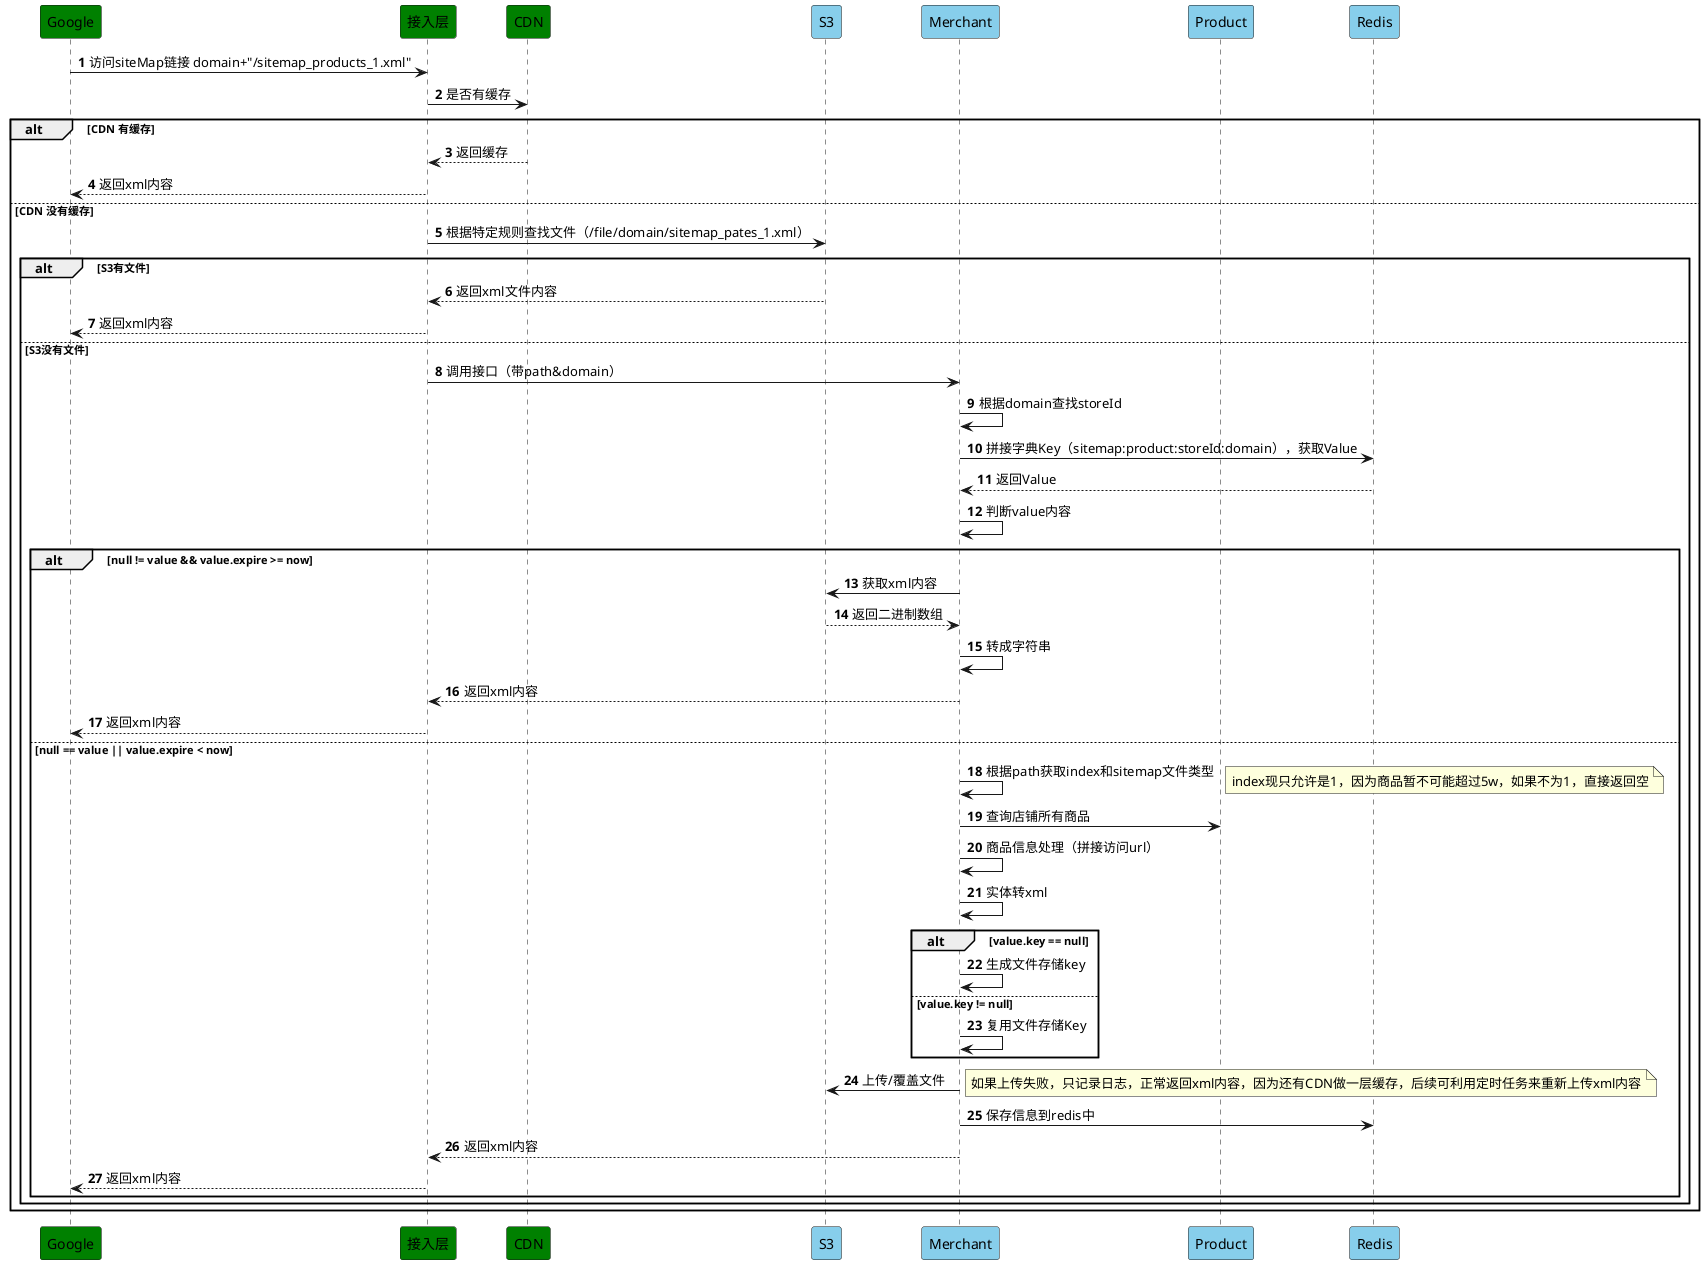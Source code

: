 @startuml
'https://plantuml.com/sequence-diagram

autonumber
participant "Google" as Google #green
participant "接入层" as 接入层 #green
participant "CDN" as CDN #green
participant "S3" as S3 #skyblue
participant "Merchant" as Merchant #skyblue
participant "Product" as Product #skyblue
participant "Redis" as Redis #skyblue
Google -> 接入层: 访问siteMap链接 domain+"/sitemap_products_1.xml"
接入层 -> CDN: 是否有缓存
alt CDN 有缓存
CDN --> 接入层: 返回缓存
接入层 --> Google: 返回xml内容
else CDN 没有缓存
接入层 -> S3: 根据特定规则查找文件（/file/domain/sitemap_pates_1.xml）
alt S3有文件
S3 --> 接入层: 返回xml文件内容
接入层 --> Google: 返回xml内容
else S3没有文件
接入层 -> Merchant: 调用接口（带path&domain）
Merchant -> Merchant: 根据domain查找storeId
Merchant -> Redis: 拼接字典Key（sitemap:product:storeId:domain），获取Value
Redis --> Merchant: 返回Value
Merchant -> Merchant: 判断value内容
alt null != value && value.expire >= now
Merchant -> S3: 获取xml内容
S3 --> Merchant: 返回二进制数组
Merchant -> Merchant: 转成字符串
Merchant --> 接入层: 返回xml内容
接入层 --> Google: 返回xml内容
else null == value || value.expire < now
Merchant -> Merchant: 根据path获取index和sitemap文件类型
note right: index现只允许是1，因为商品暂不可能超过5w，如果不为1，直接返回空
Merchant -> Product: 查询店铺所有商品
Merchant -> Merchant: 商品信息处理（拼接访问url）
Merchant -> Merchant: 实体转xml
alt value.key == null
Merchant -> Merchant: 生成文件存储key
else value.key != null
Merchant -> Merchant: 复用文件存储Key
end
Merchant -> S3: 上传/覆盖文件
note right: 如果上传失败，只记录日志，正常返回xml内容，因为还有CDN做一层缓存，后续可利用定时任务来重新上传xml内容
Merchant -> Redis: 保存信息到redis中
Merchant --> 接入层: 返回xml内容
接入层 --> Google: 返回xml内容
end
end
end

@enduml